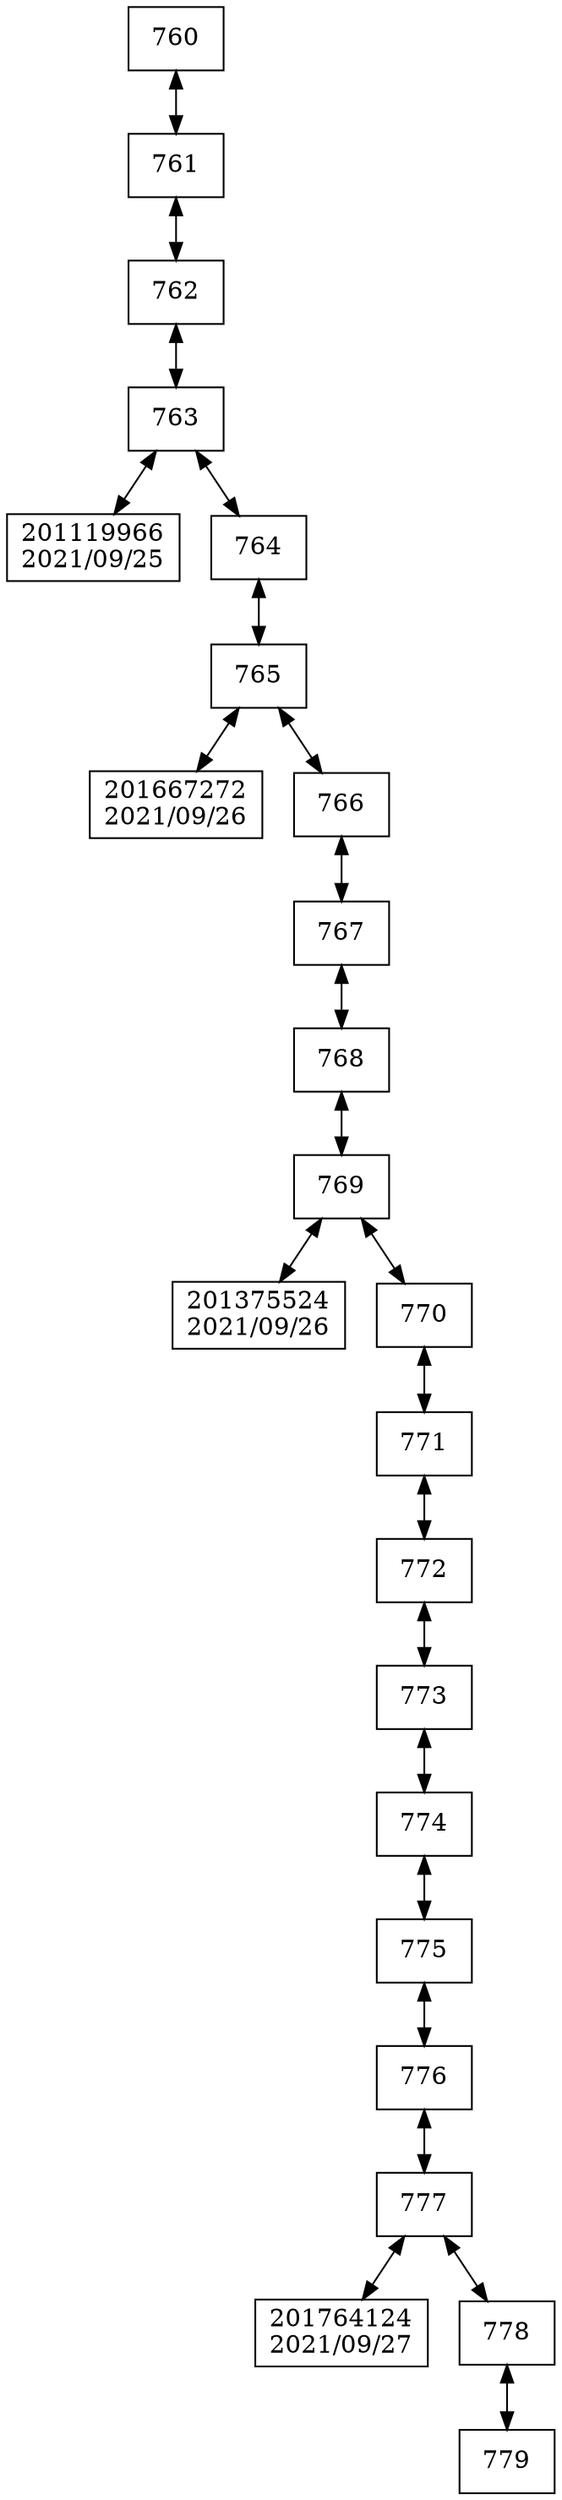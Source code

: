digraph G{
 rankdir = TB; 
node [shape=box]; 
compound=true; 
"760"[label="760"];
"761"[label="761"];
"762"[label="762"];
"763"[label="763"];
"201119966"[label="201119966
2021/09/25"];
"764"[label="764"];
"765"[label="765"];
"201667272"[label="201667272
2021/09/26"];
"766"[label="766"];
"767"[label="767"];
"768"[label="768"];
"769"[label="769"];
"201375524"[label="201375524
2021/09/26"];
"770"[label="770"];
"771"[label="771"];
"772"[label="772"];
"773"[label="773"];
"774"[label="774"];
"775"[label="775"];
"776"[label="776"];
"777"[label="777"];
"201764124"[label="201764124
2021/09/27"];
"778"[label="778"];
"779"[label="779"];
"760" -> "761"[dir="both"];
"761" -> "762"[dir="both"];
"762" -> "763"[dir="both"];
"763" -> "201119966"[dir="both"];
"763" -> "764"[dir="both"];
"764" -> "765"[dir="both"];
"765" -> "201667272"[dir="both"];
"765" -> "766"[dir="both"];
"766" -> "767"[dir="both"];
"767" -> "768"[dir="both"];
"768" -> "769"[dir="both"];
"769" -> "201375524"[dir="both"];
"769" -> "770"[dir="both"];
"770" -> "771"[dir="both"];
"771" -> "772"[dir="both"];
"772" -> "773"[dir="both"];
"773" -> "774"[dir="both"];
"774" -> "775"[dir="both"];
"775" -> "776"[dir="both"];
"776" -> "777"[dir="both"];
"777" -> "201764124"[dir="both"];
"777" -> "778"[dir="both"];
"778" -> "779"[dir="both"];

}

